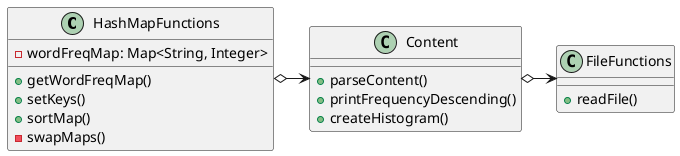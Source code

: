 @startuml
'https://plantuml.com/class-diagram


HashMapFunctions o-> Content
Content o-> FileFunctions


class FileFunctions {
    + readFile()
}

class HashMapFunctions {
    - wordFreqMap: Map<String, Integer>

    + getWordFreqMap()
    + setKeys()
    + sortMap()
    - swapMaps()
}

class Content{
    + parseContent()
    + printFrequencyDescending()
    + createHistogram()
}


@enduml